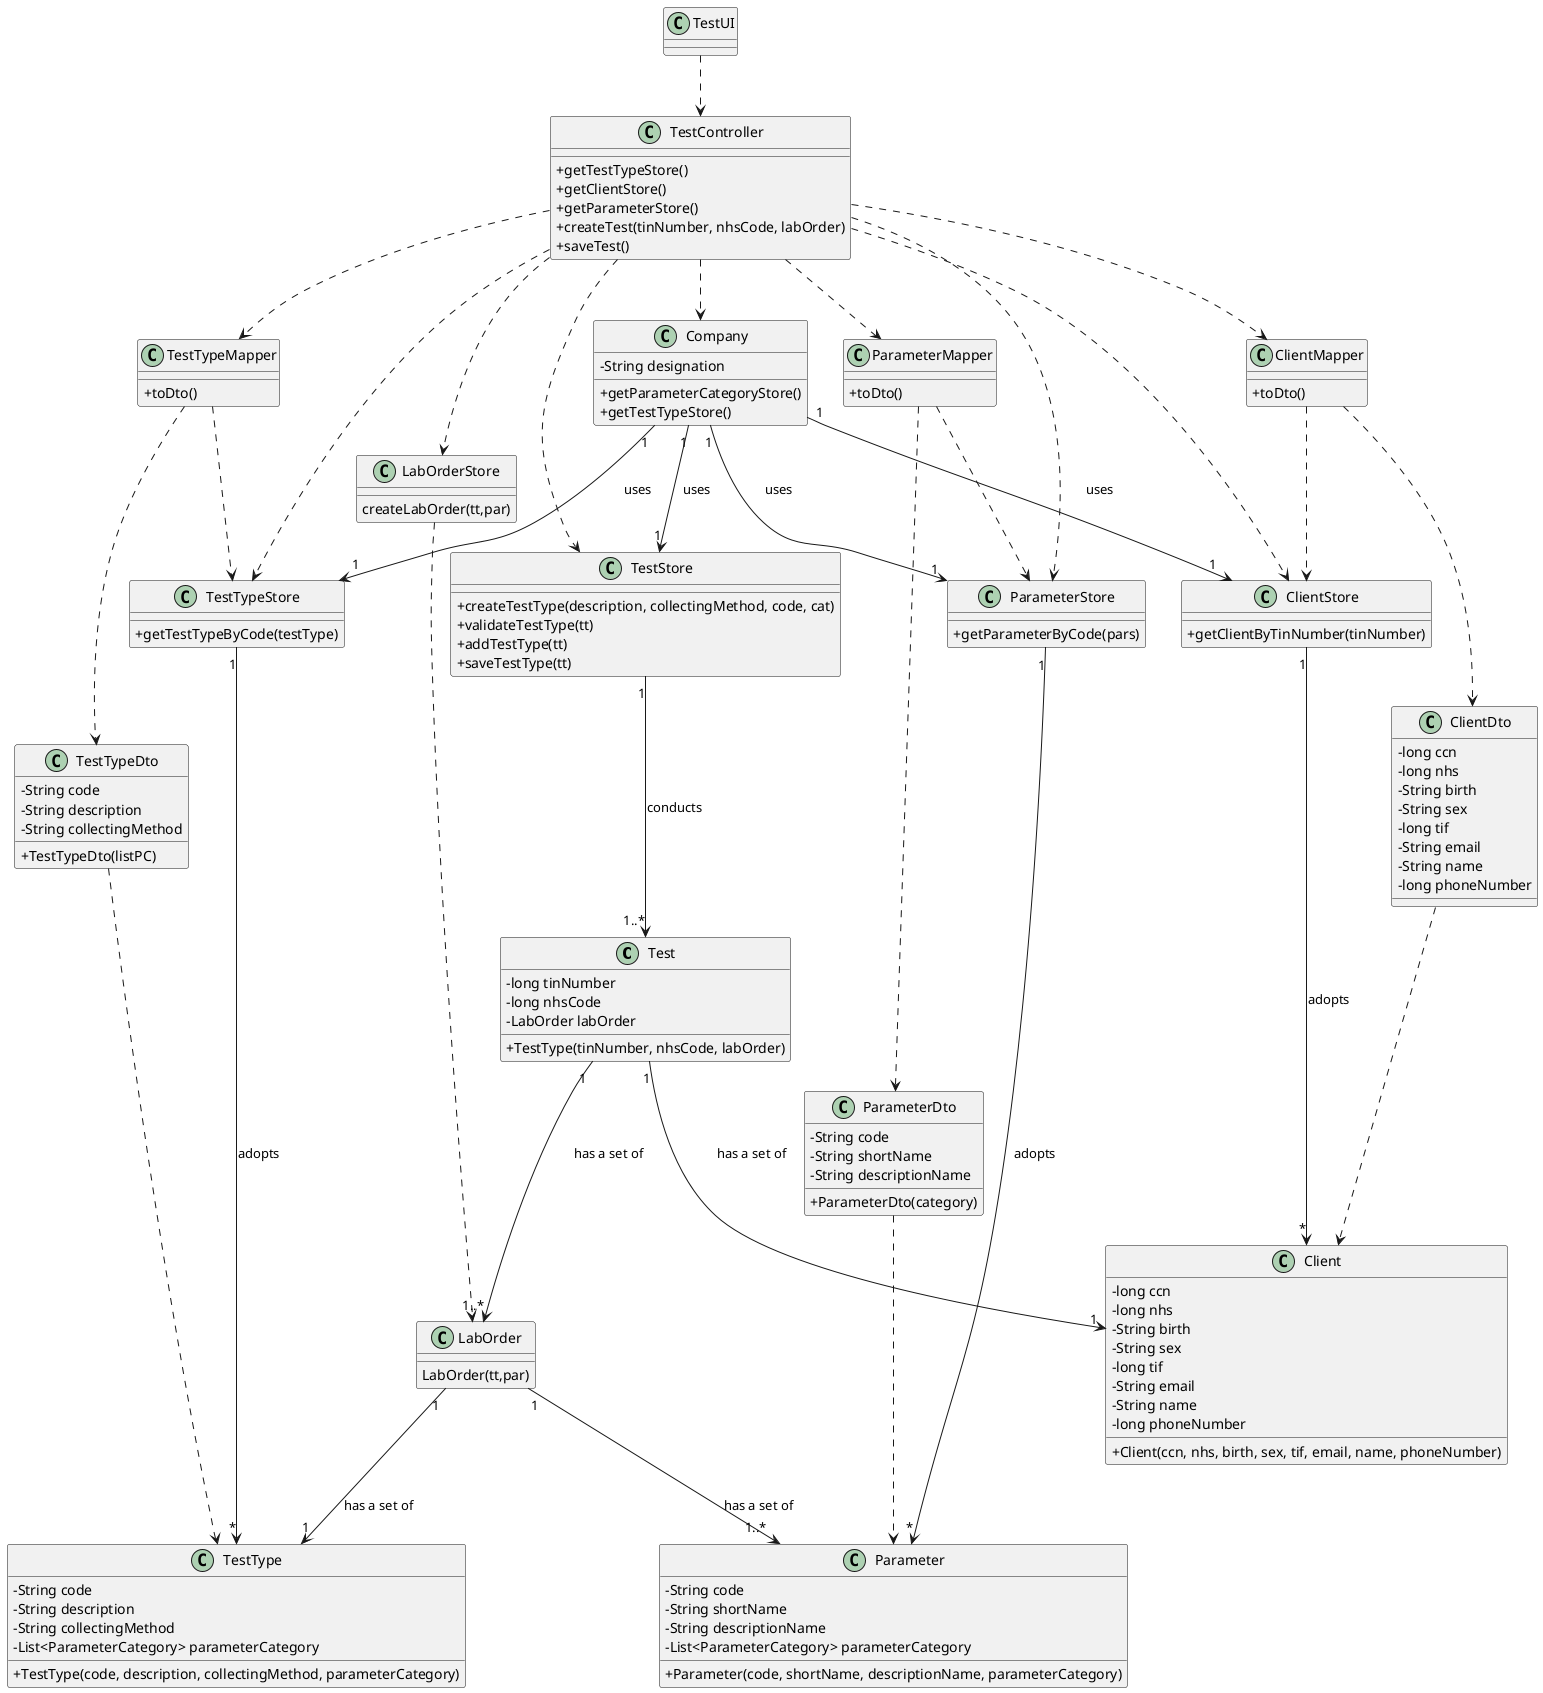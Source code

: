 @startuml
skinparam classAttributeIconSize 0





class Test {
  -long tinNumber
  -long nhsCode
  -LabOrder labOrder
  +TestType(tinNumber, nhsCode, labOrder)
}

class TestTypeStore{
 +getTestTypeByCode(testType)
}

class ClientStore{
 +getClientByTinNumber(tinNumber)
}

class ParameterStore{
 +getParameterByCode(pars)
}

class LabOrderStore{
  createLabOrder(tt,par)
}

class LabOrder{
  LabOrder(tt,par)
}


class TestStore{
   +createTestType(description, collectingMethod, code, cat)
   +validateTestType(tt)
   +addTestType(tt)
   +saveTestType(tt)
   }

class TestType {
  -String code
  -String description
  -String collectingMethod
  -List<ParameterCategory> parameterCategory
  +TestType(code, description, collectingMethod, parameterCategory)
}

class Client {
  -long ccn
  -long nhs
  -String birth
  -String sex
  -long tif
  -String email
  -String name
  -long phoneNumber
  +Client(ccn, nhs, birth, sex, tif, email, name, phoneNumber)
}


class Parameter {
  -String code
  -String shortName
  -String descriptionName
  -List<ParameterCategory> parameterCategory
  +Parameter(code, shortName, descriptionName, parameterCategory)
}



class Company {
  -String designation
  +getParameterCategoryStore()
  +getTestTypeStore()

}


class TestController {
    +getTestTypeStore()
    +getClientStore()
    +getParameterStore()
    +createTest(tinNumber, nhsCode, labOrder)
    +saveTest()
}


class TestUI {

}

class TestTypeMapper{
+toDto()
}

class ClientMapper{
+toDto()
}

class ParameterMapper{
+toDto()
}


class TestTypeDto{
-String code
-String description
-String collectingMethod
+TestTypeDto(listPC)
}

class ClientDto{
-long ccn
-long nhs
-String birth
-String sex
-long tif
-String email
-String name
-long phoneNumber
}


class ParameterDto{
-String code
-String shortName
-String descriptionName
+ParameterDto(category)
}

TestUI ..> TestController
TestController ..> TestStore
TestController ..> Company
TestController ..> TestTypeStore
TestController ..> TestTypeMapper
TestController ..> ClientStore
TestController ..> ClientMapper
TestController ..> ParameterStore
TestController ..> ParameterMapper
TestController ..> LabOrderStore
LabOrderStore ..> LabOrder
Company "1" --> "1" TestStore: uses
Company "1" --> "1" TestTypeStore: uses
Company "1" --> "1" ClientStore: uses
Company "1" --> "1" ParameterStore: uses
TestStore "1" --> "1..*" Test: conducts
LabOrder "1" --> "1" TestType: has a set of
Test "1" --> "1" Client: has a set of
Test "1" --> "1..*" LabOrder: has a set of
LabOrder "1" --> "1..*" Parameter: has a set of
TestTypeStore "1" -> "*" TestType: adopts
ClientStore "1" -> "*" Client: adopts
ParameterStore "1" -> "*" Parameter: adopts

TestTypeMapper ..> TestTypeStore
TestTypeMapper ..> TestTypeDto
TestTypeDto ..> TestType

ClientMapper ..> ClientStore
ClientMapper ..> ClientDto
ClientDto ..> Client

ParameterMapper ..> ParameterDto
ParameterDto ..> Parameter
ParameterMapper ..> ParameterStore
@enduml